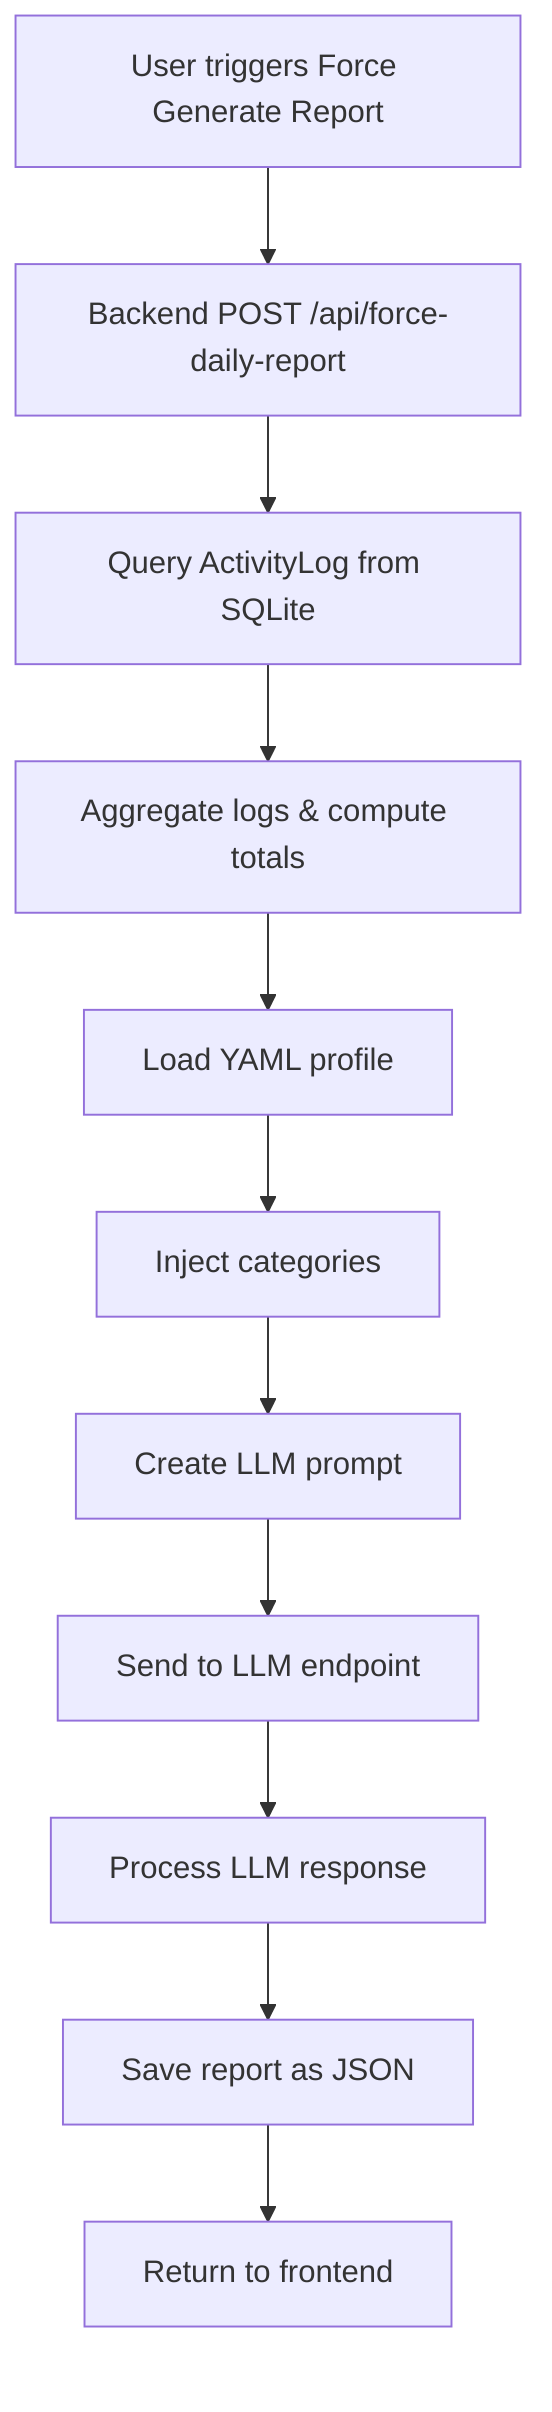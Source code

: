 flowchart TD
    A["User triggers Force Generate Report"] --> B["Backend POST /api/force-daily-report"]
    B --> C["Query ActivityLog from SQLite"]
    C --> D["Aggregate logs & compute totals"]
    D --> E["Load YAML profile"]
    E --> F["Inject categories"]
    F --> G["Create LLM prompt"]
    G --> H["Send to LLM endpoint"]
    H --> I["Process LLM response"]
    I --> J["Save report as JSON"]
    J --> K["Return to frontend"]